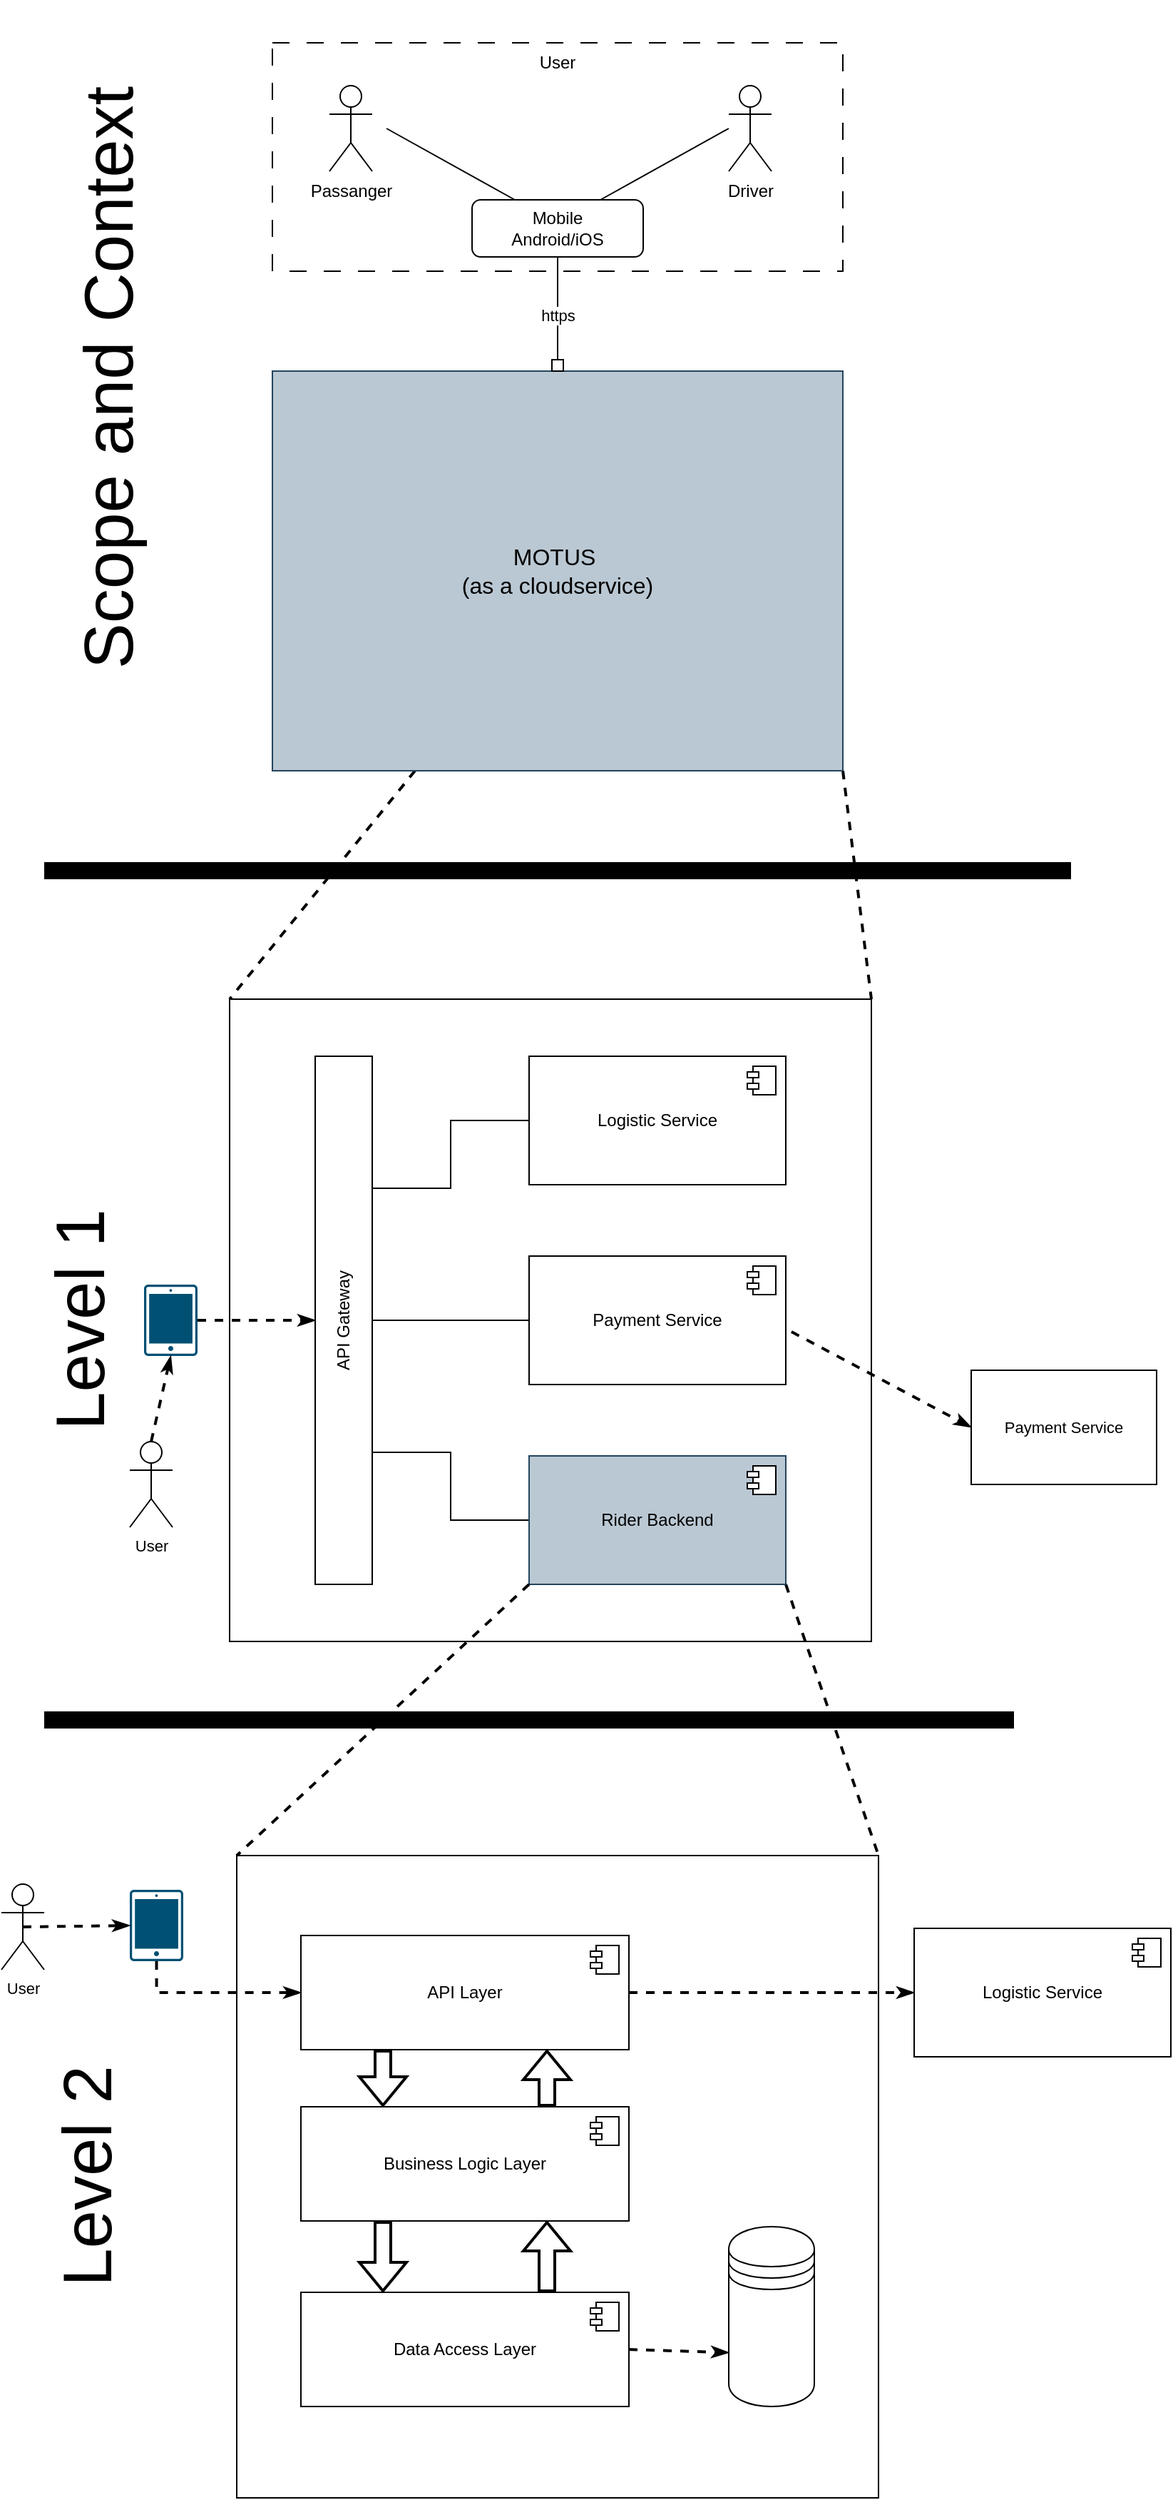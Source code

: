 <mxfile version="22.1.18" type="github">
  <diagram name="Page-1" id="R3FoyOwFP3ONXE-A02rE">
    <mxGraphModel dx="1431" dy="930" grid="1" gridSize="10" guides="1" tooltips="1" connect="1" arrows="1" fold="1" page="1" pageScale="1" pageWidth="850" pageHeight="1100" math="0" shadow="0">
      <root>
        <mxCell id="0" />
        <mxCell id="1" parent="0" />
        <mxCell id="mpF7sfRTG0QZtNNX9wS1-3" value="" style="rounded=0;whiteSpace=wrap;html=1;strokeColor=none;" vertex="1" parent="1">
          <mxGeometry x="160" y="60" width="480" height="570" as="geometry" />
        </mxCell>
        <mxCell id="mpF7sfRTG0QZtNNX9wS1-54" style="edgeStyle=none;shape=connector;rounded=0;orthogonalLoop=1;jettySize=auto;html=1;exitX=0.25;exitY=1;exitDx=0;exitDy=0;entryX=0;entryY=0;entryDx=0;entryDy=0;dashed=1;labelBackgroundColor=default;strokeColor=default;strokeWidth=2;align=center;verticalAlign=middle;fontFamily=Helvetica;fontSize=11;fontColor=default;endArrow=none;endFill=0;" edge="1" parent="1" source="mpF7sfRTG0QZtNNX9wS1-4" target="mpF7sfRTG0QZtNNX9wS1-37">
          <mxGeometry relative="1" as="geometry" />
        </mxCell>
        <mxCell id="mpF7sfRTG0QZtNNX9wS1-55" style="edgeStyle=none;shape=connector;rounded=0;orthogonalLoop=1;jettySize=auto;html=1;exitX=1;exitY=1;exitDx=0;exitDy=0;entryX=1;entryY=0;entryDx=0;entryDy=0;dashed=1;labelBackgroundColor=default;strokeColor=default;strokeWidth=2;align=center;verticalAlign=middle;fontFamily=Helvetica;fontSize=11;fontColor=default;endArrow=none;endFill=0;" edge="1" parent="1" source="mpF7sfRTG0QZtNNX9wS1-4" target="mpF7sfRTG0QZtNNX9wS1-37">
          <mxGeometry relative="1" as="geometry" />
        </mxCell>
        <mxCell id="mpF7sfRTG0QZtNNX9wS1-4" value="&lt;font style=&quot;font-size: 16px;&quot;&gt;MOTUS&amp;nbsp;&lt;br&gt;(as a cloudservice)&lt;/font&gt;" style="rounded=0;whiteSpace=wrap;html=1;fillColor=#bac8d3;strokeColor=#23445d;" vertex="1" parent="1">
          <mxGeometry x="200" y="320" width="400" height="280" as="geometry" />
        </mxCell>
        <mxCell id="mpF7sfRTG0QZtNNX9wS1-9" value="Passanger" style="shape=umlActor;verticalLabelPosition=bottom;verticalAlign=top;html=1;outlineConnect=0;" vertex="1" parent="1">
          <mxGeometry x="240" y="120" width="30" height="60" as="geometry" />
        </mxCell>
        <mxCell id="mpF7sfRTG0QZtNNX9wS1-10" value="Driver" style="shape=umlActor;verticalLabelPosition=bottom;verticalAlign=top;html=1;outlineConnect=0;" vertex="1" parent="1">
          <mxGeometry x="520" y="120" width="30" height="60" as="geometry" />
        </mxCell>
        <mxCell id="mpF7sfRTG0QZtNNX9wS1-11" value="Mobile&lt;br&gt;Android/iOS" style="rounded=1;whiteSpace=wrap;html=1;" vertex="1" parent="1">
          <mxGeometry x="340" y="200" width="120" height="40" as="geometry" />
        </mxCell>
        <mxCell id="mpF7sfRTG0QZtNNX9wS1-12" value="" style="endArrow=none;html=1;exitX=0.25;exitY=0;exitDx=0;exitDy=0;" edge="1" parent="1" source="mpF7sfRTG0QZtNNX9wS1-11">
          <mxGeometry width="50" height="50" relative="1" as="geometry">
            <mxPoint x="370" y="330" as="sourcePoint" />
            <mxPoint x="280" y="150" as="targetPoint" />
          </mxGeometry>
        </mxCell>
        <mxCell id="mpF7sfRTG0QZtNNX9wS1-13" value="" style="endArrow=none;html=1;exitX=0.75;exitY=0;exitDx=0;exitDy=0;" edge="1" parent="1" source="mpF7sfRTG0QZtNNX9wS1-11">
          <mxGeometry width="50" height="50" relative="1" as="geometry">
            <mxPoint x="370" y="330" as="sourcePoint" />
            <mxPoint x="520" y="150" as="targetPoint" />
          </mxGeometry>
        </mxCell>
        <mxCell id="mpF7sfRTG0QZtNNX9wS1-14" value="" style="endArrow=none;startArrow=box;html=1;entryX=0.5;entryY=1;entryDx=0;entryDy=0;exitX=0.5;exitY=0;exitDx=0;exitDy=0;startFill=0;endFill=0;" edge="1" parent="1" source="mpF7sfRTG0QZtNNX9wS1-4" target="mpF7sfRTG0QZtNNX9wS1-11">
          <mxGeometry width="50" height="50" relative="1" as="geometry">
            <mxPoint x="380" y="450" as="sourcePoint" />
            <mxPoint x="430" y="400" as="targetPoint" />
          </mxGeometry>
        </mxCell>
        <mxCell id="mpF7sfRTG0QZtNNX9wS1-15" value="&amp;nbsp;https&amp;nbsp;" style="edgeLabel;html=1;align=center;verticalAlign=middle;resizable=0;points=[];" vertex="1" connectable="0" parent="mpF7sfRTG0QZtNNX9wS1-14">
          <mxGeometry x="0.44" y="-1" relative="1" as="geometry">
            <mxPoint x="-1" y="18" as="offset" />
          </mxGeometry>
        </mxCell>
        <mxCell id="mpF7sfRTG0QZtNNX9wS1-23" value="User" style="rounded=0;whiteSpace=wrap;html=1;fillColor=none;dashed=1;dashPattern=12 12;verticalAlign=top;" vertex="1" parent="1">
          <mxGeometry x="200" y="90" width="400" height="160" as="geometry" />
        </mxCell>
        <mxCell id="mpF7sfRTG0QZtNNX9wS1-32" value="" style="endArrow=none;html=1;rounded=0;strokeWidth=12;" edge="1" parent="1">
          <mxGeometry width="50" height="50" relative="1" as="geometry">
            <mxPoint x="40" y="670" as="sourcePoint" />
            <mxPoint x="760" y="670" as="targetPoint" />
          </mxGeometry>
        </mxCell>
        <mxCell id="mpF7sfRTG0QZtNNX9wS1-33" value="&lt;font style=&quot;font-size: 48px;&quot;&gt;Scope and Context&lt;br&gt;&lt;/font&gt;" style="text;html=1;align=center;verticalAlign=middle;resizable=0;points=[];autosize=1;strokeColor=none;fillColor=none;rotation=-90;" vertex="1" parent="1">
          <mxGeometry x="-130" y="290" width="430" height="70" as="geometry" />
        </mxCell>
        <mxCell id="mpF7sfRTG0QZtNNX9wS1-37" value="" style="whiteSpace=wrap;html=1;aspect=fixed;" vertex="1" parent="1">
          <mxGeometry x="170" y="760" width="450" height="450" as="geometry" />
        </mxCell>
        <mxCell id="mpF7sfRTG0QZtNNX9wS1-49" style="edgeStyle=orthogonalEdgeStyle;rounded=0;orthogonalLoop=1;jettySize=auto;html=1;exitX=1;exitY=0.25;exitDx=0;exitDy=0;endArrow=none;endFill=0;" edge="1" parent="1" source="mpF7sfRTG0QZtNNX9wS1-38" target="mpF7sfRTG0QZtNNX9wS1-45">
          <mxGeometry relative="1" as="geometry" />
        </mxCell>
        <mxCell id="mpF7sfRTG0QZtNNX9wS1-50" style="edgeStyle=orthogonalEdgeStyle;shape=connector;rounded=0;orthogonalLoop=1;jettySize=auto;html=1;exitX=1;exitY=0.5;exitDx=0;exitDy=0;entryX=0;entryY=0.5;entryDx=0;entryDy=0;labelBackgroundColor=default;strokeColor=default;align=center;verticalAlign=middle;fontFamily=Helvetica;fontSize=11;fontColor=default;endArrow=none;endFill=0;" edge="1" parent="1" source="mpF7sfRTG0QZtNNX9wS1-38" target="mpF7sfRTG0QZtNNX9wS1-43">
          <mxGeometry relative="1" as="geometry" />
        </mxCell>
        <mxCell id="mpF7sfRTG0QZtNNX9wS1-51" style="edgeStyle=orthogonalEdgeStyle;shape=connector;rounded=0;orthogonalLoop=1;jettySize=auto;html=1;exitX=1;exitY=0.75;exitDx=0;exitDy=0;labelBackgroundColor=default;strokeColor=default;align=center;verticalAlign=middle;fontFamily=Helvetica;fontSize=11;fontColor=default;endArrow=none;endFill=0;" edge="1" parent="1" source="mpF7sfRTG0QZtNNX9wS1-38" target="mpF7sfRTG0QZtNNX9wS1-41">
          <mxGeometry relative="1" as="geometry" />
        </mxCell>
        <mxCell id="mpF7sfRTG0QZtNNX9wS1-38" value="API Gateway" style="rounded=0;whiteSpace=wrap;html=1;horizontal=0;" vertex="1" parent="1">
          <mxGeometry x="230" y="800" width="40" height="370" as="geometry" />
        </mxCell>
        <mxCell id="mpF7sfRTG0QZtNNX9wS1-67" style="edgeStyle=none;shape=connector;rounded=0;orthogonalLoop=1;jettySize=auto;html=1;exitX=1;exitY=1;exitDx=0;exitDy=0;entryX=1;entryY=0;entryDx=0;entryDy=0;dashed=1;labelBackgroundColor=default;strokeColor=default;strokeWidth=2;align=center;verticalAlign=middle;fontFamily=Helvetica;fontSize=11;fontColor=default;endArrow=none;endFill=0;" edge="1" parent="1" source="mpF7sfRTG0QZtNNX9wS1-41" target="mpF7sfRTG0QZtNNX9wS1-65">
          <mxGeometry relative="1" as="geometry" />
        </mxCell>
        <mxCell id="mpF7sfRTG0QZtNNX9wS1-41" value="Rider Backend" style="html=1;dropTarget=0;whiteSpace=wrap;fillColor=#bac8d3;strokeColor=#23445d;" vertex="1" parent="1">
          <mxGeometry x="380" y="1080" width="180" height="90" as="geometry" />
        </mxCell>
        <mxCell id="mpF7sfRTG0QZtNNX9wS1-42" value="" style="shape=module;jettyWidth=8;jettyHeight=4;" vertex="1" parent="mpF7sfRTG0QZtNNX9wS1-41">
          <mxGeometry x="1" width="20" height="20" relative="1" as="geometry">
            <mxPoint x="-27" y="7" as="offset" />
          </mxGeometry>
        </mxCell>
        <mxCell id="mpF7sfRTG0QZtNNX9wS1-60" style="edgeStyle=none;shape=connector;rounded=0;orthogonalLoop=1;jettySize=auto;html=1;entryX=0;entryY=0.5;entryDx=0;entryDy=0;dashed=1;labelBackgroundColor=default;strokeColor=default;strokeWidth=2;align=center;verticalAlign=middle;fontFamily=Helvetica;fontSize=11;fontColor=default;endArrow=classicThin;endFill=1;exitX=1.022;exitY=0.589;exitDx=0;exitDy=0;exitPerimeter=0;" edge="1" parent="1" source="mpF7sfRTG0QZtNNX9wS1-43" target="mpF7sfRTG0QZtNNX9wS1-59">
          <mxGeometry relative="1" as="geometry" />
        </mxCell>
        <mxCell id="mpF7sfRTG0QZtNNX9wS1-43" value="Payment Service" style="html=1;dropTarget=0;whiteSpace=wrap;" vertex="1" parent="1">
          <mxGeometry x="380" y="940" width="180" height="90" as="geometry" />
        </mxCell>
        <mxCell id="mpF7sfRTG0QZtNNX9wS1-44" value="" style="shape=module;jettyWidth=8;jettyHeight=4;" vertex="1" parent="mpF7sfRTG0QZtNNX9wS1-43">
          <mxGeometry x="1" width="20" height="20" relative="1" as="geometry">
            <mxPoint x="-27" y="7" as="offset" />
          </mxGeometry>
        </mxCell>
        <mxCell id="mpF7sfRTG0QZtNNX9wS1-45" value="Logistic Service" style="html=1;dropTarget=0;whiteSpace=wrap;" vertex="1" parent="1">
          <mxGeometry x="380" y="800" width="180" height="90" as="geometry" />
        </mxCell>
        <mxCell id="mpF7sfRTG0QZtNNX9wS1-46" value="" style="shape=module;jettyWidth=8;jettyHeight=4;" vertex="1" parent="mpF7sfRTG0QZtNNX9wS1-45">
          <mxGeometry x="1" width="20" height="20" relative="1" as="geometry">
            <mxPoint x="-27" y="7" as="offset" />
          </mxGeometry>
        </mxCell>
        <mxCell id="mpF7sfRTG0QZtNNX9wS1-56" value="&lt;div style=&quot;font-size: 48px;&quot;&gt;Level 1&lt;/div&gt;" style="text;html=1;align=center;verticalAlign=middle;resizable=0;points=[];autosize=1;strokeColor=none;fillColor=none;rotation=-90;fontSize=48;" vertex="1" parent="1">
          <mxGeometry x="-25" y="950" width="180" height="70" as="geometry" />
        </mxCell>
        <mxCell id="mpF7sfRTG0QZtNNX9wS1-57" value="User" style="shape=umlActor;verticalLabelPosition=bottom;verticalAlign=top;html=1;outlineConnect=0;fontFamily=Helvetica;fontSize=11;fontColor=default;" vertex="1" parent="1">
          <mxGeometry x="100" y="1070" width="30" height="60" as="geometry" />
        </mxCell>
        <mxCell id="mpF7sfRTG0QZtNNX9wS1-59" value="Payment Service" style="rounded=0;whiteSpace=wrap;html=1;fontFamily=Helvetica;fontSize=11;fontColor=default;" vertex="1" parent="1">
          <mxGeometry x="690" y="1020" width="130" height="80" as="geometry" />
        </mxCell>
        <mxCell id="mpF7sfRTG0QZtNNX9wS1-62" value="" style="endArrow=none;html=1;rounded=0;strokeWidth=12;" edge="1" parent="1">
          <mxGeometry width="50" height="50" relative="1" as="geometry">
            <mxPoint x="40" y="1265" as="sourcePoint" />
            <mxPoint x="720" y="1265" as="targetPoint" />
          </mxGeometry>
        </mxCell>
        <mxCell id="mpF7sfRTG0QZtNNX9wS1-65" value="" style="whiteSpace=wrap;html=1;aspect=fixed;" vertex="1" parent="1">
          <mxGeometry x="175" y="1360" width="450" height="450" as="geometry" />
        </mxCell>
        <mxCell id="mpF7sfRTG0QZtNNX9wS1-66" style="edgeStyle=none;shape=connector;rounded=0;orthogonalLoop=1;jettySize=auto;html=1;exitX=0;exitY=1;exitDx=0;exitDy=0;entryX=0;entryY=0;entryDx=0;entryDy=0;dashed=1;labelBackgroundColor=default;strokeColor=default;strokeWidth=2;align=center;verticalAlign=middle;fontFamily=Helvetica;fontSize=11;fontColor=default;endArrow=none;endFill=0;" edge="1" parent="1" source="mpF7sfRTG0QZtNNX9wS1-41" target="mpF7sfRTG0QZtNNX9wS1-65">
          <mxGeometry relative="1" as="geometry" />
        </mxCell>
        <mxCell id="mpF7sfRTG0QZtNNX9wS1-70" value="&lt;div style=&quot;font-size: 48px;&quot;&gt;Level 2&lt;/div&gt;" style="text;html=1;align=center;verticalAlign=middle;resizable=0;points=[];autosize=1;strokeColor=none;fillColor=none;rotation=-90;fontSize=48;" vertex="1" parent="1">
          <mxGeometry x="-20" y="1550" width="180" height="70" as="geometry" />
        </mxCell>
        <mxCell id="mpF7sfRTG0QZtNNX9wS1-79" style="edgeStyle=none;shape=flexArrow;rounded=0;orthogonalLoop=1;jettySize=auto;html=1;exitX=0.25;exitY=1;exitDx=0;exitDy=0;entryX=0.25;entryY=0;entryDx=0;entryDy=0;labelBackgroundColor=default;strokeColor=default;strokeWidth=2;align=center;verticalAlign=middle;fontFamily=Helvetica;fontSize=11;fontColor=default;endArrow=block;endFill=0;" edge="1" parent="1" source="mpF7sfRTG0QZtNNX9wS1-72" target="mpF7sfRTG0QZtNNX9wS1-74">
          <mxGeometry relative="1" as="geometry" />
        </mxCell>
        <mxCell id="mpF7sfRTG0QZtNNX9wS1-101" style="edgeStyle=none;shape=connector;rounded=0;orthogonalLoop=1;jettySize=auto;html=1;exitX=1;exitY=0.5;exitDx=0;exitDy=0;dashed=1;labelBackgroundColor=default;strokeColor=default;strokeWidth=2;align=center;verticalAlign=middle;fontFamily=Helvetica;fontSize=11;fontColor=default;endArrow=classicThin;endFill=1;" edge="1" parent="1" source="mpF7sfRTG0QZtNNX9wS1-72" target="mpF7sfRTG0QZtNNX9wS1-97">
          <mxGeometry relative="1" as="geometry" />
        </mxCell>
        <mxCell id="mpF7sfRTG0QZtNNX9wS1-72" value="API Layer" style="html=1;dropTarget=0;whiteSpace=wrap;" vertex="1" parent="1">
          <mxGeometry x="220" y="1416" width="230" height="80" as="geometry" />
        </mxCell>
        <mxCell id="mpF7sfRTG0QZtNNX9wS1-73" value="" style="shape=module;jettyWidth=8;jettyHeight=4;" vertex="1" parent="mpF7sfRTG0QZtNNX9wS1-72">
          <mxGeometry x="1" width="20" height="20" relative="1" as="geometry">
            <mxPoint x="-27" y="7" as="offset" />
          </mxGeometry>
        </mxCell>
        <mxCell id="mpF7sfRTG0QZtNNX9wS1-80" style="edgeStyle=none;shape=flexArrow;rounded=0;orthogonalLoop=1;jettySize=auto;html=1;exitX=0.75;exitY=0;exitDx=0;exitDy=0;entryX=0.75;entryY=1;entryDx=0;entryDy=0;labelBackgroundColor=default;strokeColor=default;strokeWidth=2;align=center;verticalAlign=middle;fontFamily=Helvetica;fontSize=11;fontColor=default;endArrow=block;endFill=0;" edge="1" parent="1" source="mpF7sfRTG0QZtNNX9wS1-74" target="mpF7sfRTG0QZtNNX9wS1-72">
          <mxGeometry relative="1" as="geometry" />
        </mxCell>
        <mxCell id="mpF7sfRTG0QZtNNX9wS1-81" style="edgeStyle=none;shape=flexArrow;rounded=0;orthogonalLoop=1;jettySize=auto;html=1;exitX=0.25;exitY=1;exitDx=0;exitDy=0;entryX=0.25;entryY=0;entryDx=0;entryDy=0;labelBackgroundColor=default;strokeColor=default;strokeWidth=2;align=center;verticalAlign=middle;fontFamily=Helvetica;fontSize=11;fontColor=default;endArrow=block;endFill=0;" edge="1" parent="1" source="mpF7sfRTG0QZtNNX9wS1-74" target="mpF7sfRTG0QZtNNX9wS1-76">
          <mxGeometry relative="1" as="geometry" />
        </mxCell>
        <mxCell id="mpF7sfRTG0QZtNNX9wS1-74" value="Business Logic Layer" style="html=1;dropTarget=0;whiteSpace=wrap;" vertex="1" parent="1">
          <mxGeometry x="220" y="1536" width="230" height="80" as="geometry" />
        </mxCell>
        <mxCell id="mpF7sfRTG0QZtNNX9wS1-75" value="" style="shape=module;jettyWidth=8;jettyHeight=4;" vertex="1" parent="mpF7sfRTG0QZtNNX9wS1-74">
          <mxGeometry x="1" width="20" height="20" relative="1" as="geometry">
            <mxPoint x="-27" y="7" as="offset" />
          </mxGeometry>
        </mxCell>
        <mxCell id="mpF7sfRTG0QZtNNX9wS1-82" style="edgeStyle=none;shape=flexArrow;rounded=0;orthogonalLoop=1;jettySize=auto;html=1;exitX=0.75;exitY=0;exitDx=0;exitDy=0;entryX=0.75;entryY=1;entryDx=0;entryDy=0;labelBackgroundColor=default;strokeColor=default;strokeWidth=2;align=center;verticalAlign=middle;fontFamily=Helvetica;fontSize=11;fontColor=default;endArrow=block;endFill=0;" edge="1" parent="1" source="mpF7sfRTG0QZtNNX9wS1-76" target="mpF7sfRTG0QZtNNX9wS1-74">
          <mxGeometry relative="1" as="geometry" />
        </mxCell>
        <mxCell id="mpF7sfRTG0QZtNNX9wS1-84" style="edgeStyle=none;shape=connector;rounded=0;orthogonalLoop=1;jettySize=auto;html=1;exitX=1;exitY=0.5;exitDx=0;exitDy=0;entryX=0;entryY=0.7;entryDx=0;entryDy=0;dashed=1;labelBackgroundColor=default;strokeColor=default;strokeWidth=2;align=center;verticalAlign=middle;fontFamily=Helvetica;fontSize=11;fontColor=default;endArrow=classicThin;endFill=1;" edge="1" parent="1" source="mpF7sfRTG0QZtNNX9wS1-76" target="mpF7sfRTG0QZtNNX9wS1-83">
          <mxGeometry relative="1" as="geometry" />
        </mxCell>
        <mxCell id="mpF7sfRTG0QZtNNX9wS1-76" value="Data Access Layer" style="html=1;dropTarget=0;whiteSpace=wrap;" vertex="1" parent="1">
          <mxGeometry x="220" y="1666" width="230" height="80" as="geometry" />
        </mxCell>
        <mxCell id="mpF7sfRTG0QZtNNX9wS1-77" value="" style="shape=module;jettyWidth=8;jettyHeight=4;" vertex="1" parent="mpF7sfRTG0QZtNNX9wS1-76">
          <mxGeometry x="1" width="20" height="20" relative="1" as="geometry">
            <mxPoint x="-27" y="7" as="offset" />
          </mxGeometry>
        </mxCell>
        <mxCell id="mpF7sfRTG0QZtNNX9wS1-83" value="" style="shape=datastore;whiteSpace=wrap;html=1;fontFamily=Helvetica;fontSize=11;fontColor=default;" vertex="1" parent="1">
          <mxGeometry x="520" y="1620" width="60" height="126" as="geometry" />
        </mxCell>
        <mxCell id="mpF7sfRTG0QZtNNX9wS1-85" value="&lt;div&gt;User&lt;/div&gt;&lt;div&gt;&lt;br&gt;&lt;/div&gt;" style="shape=umlActor;verticalLabelPosition=bottom;verticalAlign=top;html=1;outlineConnect=0;fontFamily=Helvetica;fontSize=11;fontColor=default;" vertex="1" parent="1">
          <mxGeometry x="10" y="1380" width="30" height="60" as="geometry" />
        </mxCell>
        <mxCell id="mpF7sfRTG0QZtNNX9wS1-93" style="edgeStyle=orthogonalEdgeStyle;shape=connector;rounded=0;orthogonalLoop=1;jettySize=auto;html=1;exitX=0.5;exitY=1;exitDx=0;exitDy=0;exitPerimeter=0;entryX=0;entryY=0.5;entryDx=0;entryDy=0;dashed=1;labelBackgroundColor=default;strokeColor=default;strokeWidth=2;align=center;verticalAlign=middle;fontFamily=Helvetica;fontSize=11;fontColor=default;endArrow=classicThin;endFill=1;" edge="1" parent="1" source="mpF7sfRTG0QZtNNX9wS1-91" target="mpF7sfRTG0QZtNNX9wS1-72">
          <mxGeometry relative="1" as="geometry" />
        </mxCell>
        <mxCell id="mpF7sfRTG0QZtNNX9wS1-91" value="" style="sketch=0;points=[[0.015,0.015,0],[0.985,0.015,0],[0.985,0.985,0],[0.015,0.985,0],[0.25,0,0],[0.5,0,0],[0.75,0,0],[1,0.25,0],[1,0.5,0],[1,0.75,0],[0.75,1,0],[0.5,1,0],[0.25,1,0],[0,0.75,0],[0,0.5,0],[0,0.25,0]];verticalLabelPosition=bottom;html=1;verticalAlign=top;aspect=fixed;align=center;pointerEvents=1;shape=mxgraph.cisco19.handheld;fillColor=#005073;strokeColor=none;fontFamily=Helvetica;fontSize=11;fontColor=default;" vertex="1" parent="1">
          <mxGeometry x="100" y="1384" width="37.5" height="50" as="geometry" />
        </mxCell>
        <mxCell id="mpF7sfRTG0QZtNNX9wS1-92" style="edgeStyle=none;shape=connector;rounded=0;orthogonalLoop=1;jettySize=auto;html=1;exitX=0.5;exitY=0.5;exitDx=0;exitDy=0;exitPerimeter=0;entryX=0;entryY=0.5;entryDx=0;entryDy=0;entryPerimeter=0;dashed=1;labelBackgroundColor=default;strokeColor=default;strokeWidth=2;align=center;verticalAlign=middle;fontFamily=Helvetica;fontSize=11;fontColor=default;endArrow=classicThin;endFill=1;" edge="1" parent="1" source="mpF7sfRTG0QZtNNX9wS1-85" target="mpF7sfRTG0QZtNNX9wS1-91">
          <mxGeometry relative="1" as="geometry" />
        </mxCell>
        <mxCell id="mpF7sfRTG0QZtNNX9wS1-96" style="edgeStyle=none;shape=connector;rounded=0;orthogonalLoop=1;jettySize=auto;html=1;exitX=1;exitY=0.5;exitDx=0;exitDy=0;exitPerimeter=0;entryX=0;entryY=0.5;entryDx=0;entryDy=0;dashed=1;labelBackgroundColor=default;strokeColor=default;strokeWidth=2;align=center;verticalAlign=middle;fontFamily=Helvetica;fontSize=11;fontColor=default;endArrow=classicThin;endFill=1;" edge="1" parent="1" source="mpF7sfRTG0QZtNNX9wS1-94" target="mpF7sfRTG0QZtNNX9wS1-38">
          <mxGeometry relative="1" as="geometry" />
        </mxCell>
        <mxCell id="mpF7sfRTG0QZtNNX9wS1-94" value="" style="sketch=0;points=[[0.015,0.015,0],[0.985,0.015,0],[0.985,0.985,0],[0.015,0.985,0],[0.25,0,0],[0.5,0,0],[0.75,0,0],[1,0.25,0],[1,0.5,0],[1,0.75,0],[0.75,1,0],[0.5,1,0],[0.25,1,0],[0,0.75,0],[0,0.5,0],[0,0.25,0]];verticalLabelPosition=bottom;html=1;verticalAlign=top;aspect=fixed;align=center;pointerEvents=1;shape=mxgraph.cisco19.handheld;fillColor=#005073;strokeColor=none;fontFamily=Helvetica;fontSize=11;fontColor=default;" vertex="1" parent="1">
          <mxGeometry x="110" y="960" width="37.5" height="50" as="geometry" />
        </mxCell>
        <mxCell id="mpF7sfRTG0QZtNNX9wS1-95" style="edgeStyle=none;shape=connector;rounded=0;orthogonalLoop=1;jettySize=auto;html=1;exitX=0.5;exitY=0;exitDx=0;exitDy=0;exitPerimeter=0;entryX=0.5;entryY=1;entryDx=0;entryDy=0;entryPerimeter=0;dashed=1;labelBackgroundColor=default;strokeColor=default;strokeWidth=2;align=center;verticalAlign=middle;fontFamily=Helvetica;fontSize=11;fontColor=default;endArrow=classicThin;endFill=1;" edge="1" parent="1" source="mpF7sfRTG0QZtNNX9wS1-57" target="mpF7sfRTG0QZtNNX9wS1-94">
          <mxGeometry relative="1" as="geometry" />
        </mxCell>
        <mxCell id="mpF7sfRTG0QZtNNX9wS1-97" value="Logistic Service" style="html=1;dropTarget=0;whiteSpace=wrap;" vertex="1" parent="1">
          <mxGeometry x="650" y="1411" width="180" height="90" as="geometry" />
        </mxCell>
        <mxCell id="mpF7sfRTG0QZtNNX9wS1-98" value="" style="shape=module;jettyWidth=8;jettyHeight=4;" vertex="1" parent="mpF7sfRTG0QZtNNX9wS1-97">
          <mxGeometry x="1" width="20" height="20" relative="1" as="geometry">
            <mxPoint x="-27" y="7" as="offset" />
          </mxGeometry>
        </mxCell>
      </root>
    </mxGraphModel>
  </diagram>
</mxfile>
